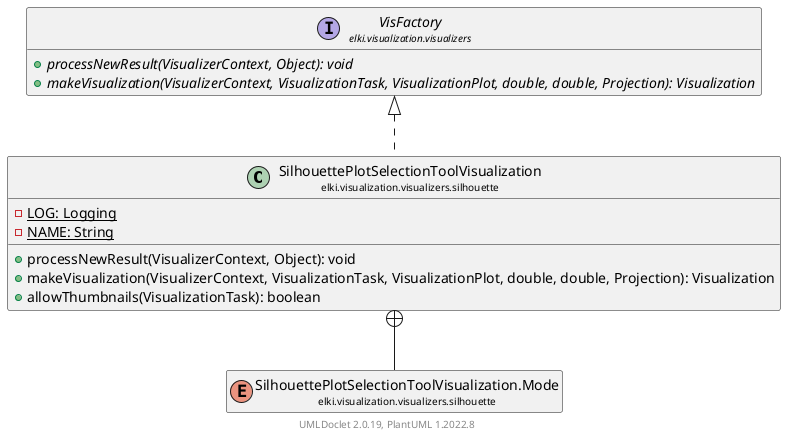 @startuml
    remove .*\.(Instance|Par|Parameterizer|Factory)$
    set namespaceSeparator none
    hide empty fields
    hide empty methods

    class "<size:14>SilhouettePlotSelectionToolVisualization\n<size:10>elki.visualization.visualizers.silhouette" as elki.visualization.visualizers.silhouette.SilhouettePlotSelectionToolVisualization [[SilhouettePlotSelectionToolVisualization.html]] {
        {static} -LOG: Logging
        {static} -NAME: String
        +processNewResult(VisualizerContext, Object): void
        +makeVisualization(VisualizerContext, VisualizationTask, VisualizationPlot, double, double, Projection): Visualization
        +allowThumbnails(VisualizationTask): boolean
    }

    interface "<size:14>VisFactory\n<size:10>elki.visualization.visualizers" as elki.visualization.visualizers.VisFactory [[../VisFactory.html]] {
        {abstract} +processNewResult(VisualizerContext, Object): void
        {abstract} +makeVisualization(VisualizerContext, VisualizationTask, VisualizationPlot, double, double, Projection): Visualization
    }
    enum "<size:14>SilhouettePlotSelectionToolVisualization.Mode\n<size:10>elki.visualization.visualizers.silhouette" as elki.visualization.visualizers.silhouette.SilhouettePlotSelectionToolVisualization.Mode [[SilhouettePlotSelectionToolVisualization.Mode.html]]
    class "<size:14>SilhouettePlotSelectionToolVisualization.Instance\n<size:10>elki.visualization.visualizers.silhouette" as elki.visualization.visualizers.silhouette.SilhouettePlotSelectionToolVisualization.Instance [[SilhouettePlotSelectionToolVisualization.Instance.html]]

    elki.visualization.visualizers.VisFactory <|.. elki.visualization.visualizers.silhouette.SilhouettePlotSelectionToolVisualization
    elki.visualization.visualizers.silhouette.SilhouettePlotSelectionToolVisualization +-- elki.visualization.visualizers.silhouette.SilhouettePlotSelectionToolVisualization.Mode
    elki.visualization.visualizers.silhouette.SilhouettePlotSelectionToolVisualization +-- elki.visualization.visualizers.silhouette.SilhouettePlotSelectionToolVisualization.Instance

    center footer UMLDoclet 2.0.19, PlantUML 1.2022.8
@enduml
